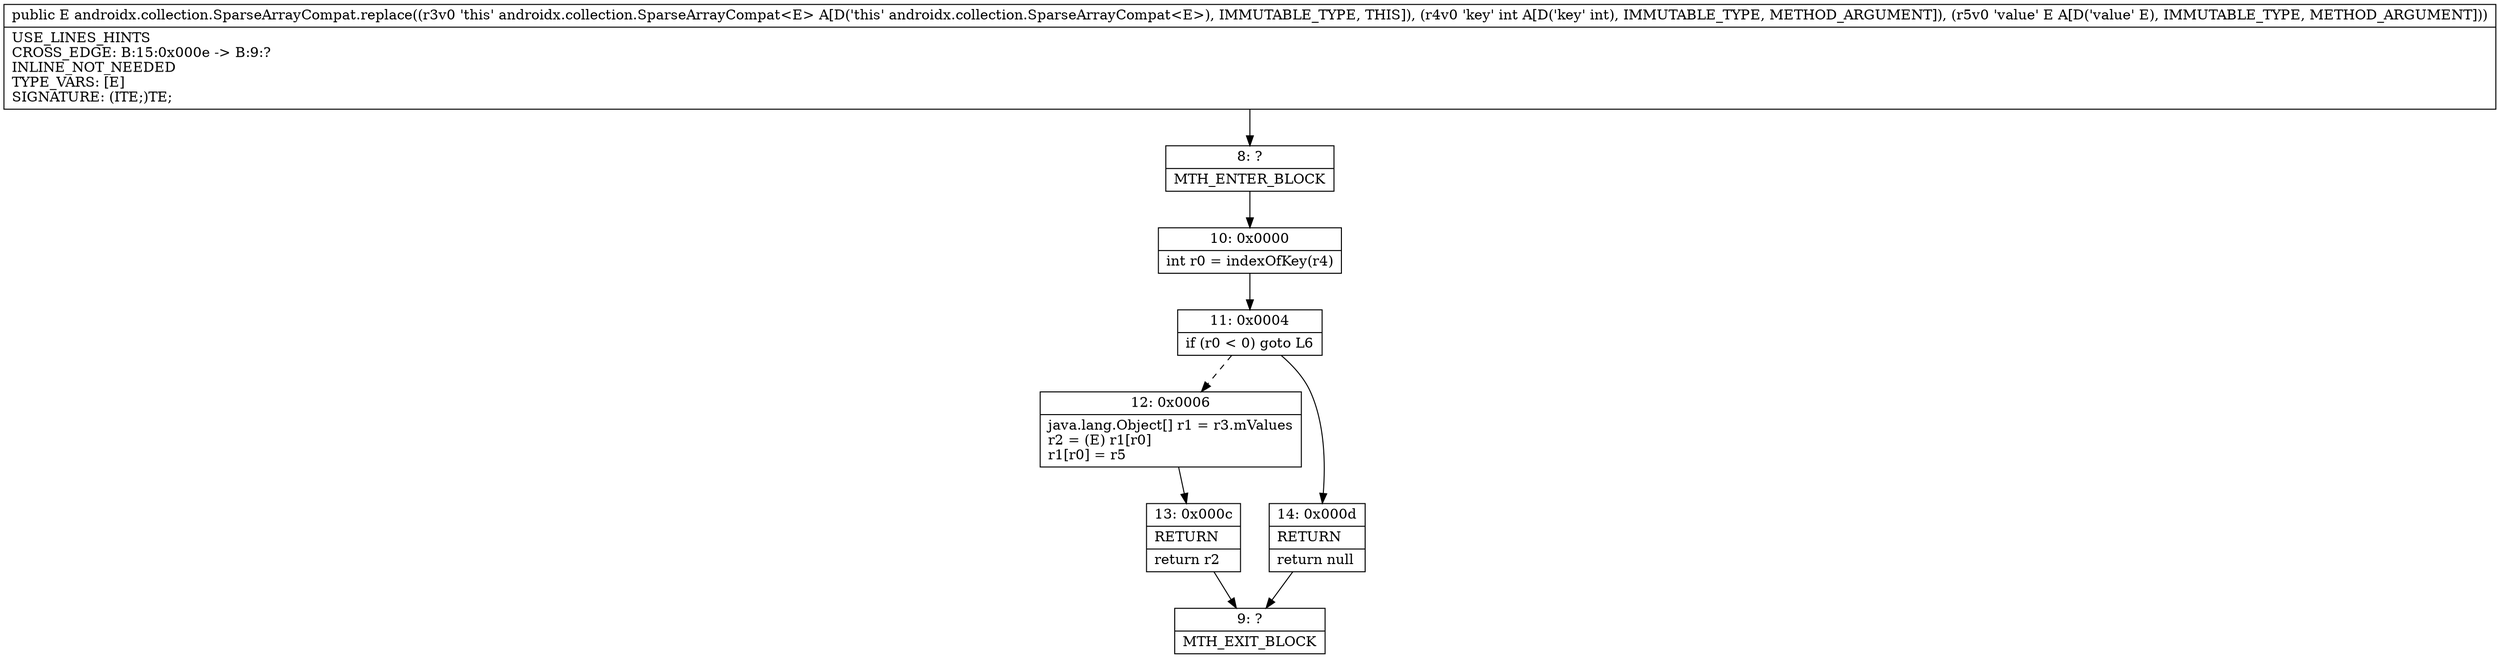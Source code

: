 digraph "CFG forandroidx.collection.SparseArrayCompat.replace(ILjava\/lang\/Object;)Ljava\/lang\/Object;" {
Node_8 [shape=record,label="{8\:\ ?|MTH_ENTER_BLOCK\l}"];
Node_10 [shape=record,label="{10\:\ 0x0000|int r0 = indexOfKey(r4)\l}"];
Node_11 [shape=record,label="{11\:\ 0x0004|if (r0 \< 0) goto L6\l}"];
Node_12 [shape=record,label="{12\:\ 0x0006|java.lang.Object[] r1 = r3.mValues\lr2 = (E) r1[r0]\lr1[r0] = r5\l}"];
Node_13 [shape=record,label="{13\:\ 0x000c|RETURN\l|return r2\l}"];
Node_9 [shape=record,label="{9\:\ ?|MTH_EXIT_BLOCK\l}"];
Node_14 [shape=record,label="{14\:\ 0x000d|RETURN\l|return null\l}"];
MethodNode[shape=record,label="{public E androidx.collection.SparseArrayCompat.replace((r3v0 'this' androidx.collection.SparseArrayCompat\<E\> A[D('this' androidx.collection.SparseArrayCompat\<E\>), IMMUTABLE_TYPE, THIS]), (r4v0 'key' int A[D('key' int), IMMUTABLE_TYPE, METHOD_ARGUMENT]), (r5v0 'value' E A[D('value' E), IMMUTABLE_TYPE, METHOD_ARGUMENT]))  | USE_LINES_HINTS\lCROSS_EDGE: B:15:0x000e \-\> B:9:?\lINLINE_NOT_NEEDED\lTYPE_VARS: [E]\lSIGNATURE: (ITE;)TE;\l}"];
MethodNode -> Node_8;Node_8 -> Node_10;
Node_10 -> Node_11;
Node_11 -> Node_12[style=dashed];
Node_11 -> Node_14;
Node_12 -> Node_13;
Node_13 -> Node_9;
Node_14 -> Node_9;
}

